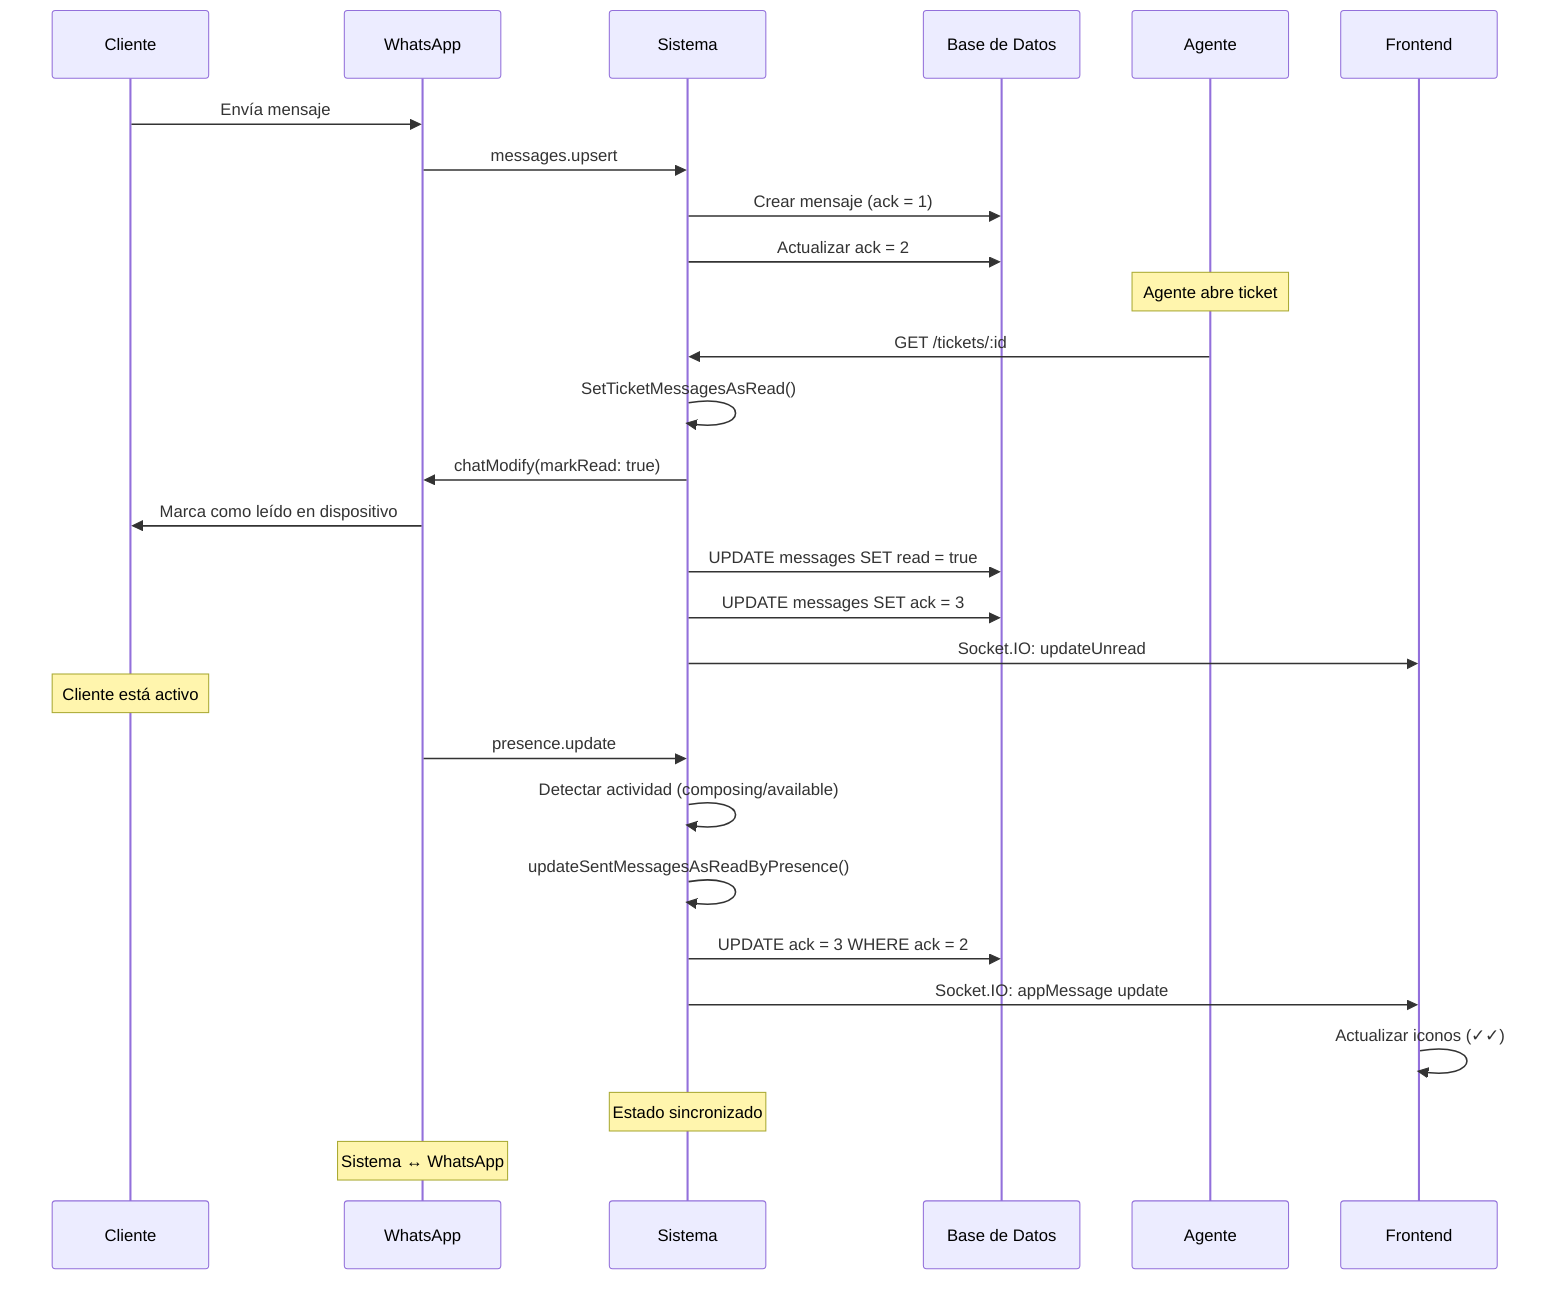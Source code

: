 sequenceDiagram
    participant C as Cliente
    participant W as WhatsApp
    participant S as Sistema
    participant DB as Base de Datos
    participant A as Agente
    participant F as Frontend
    
    C->>W: Envía mensaje
    W->>S: messages.upsert
    S->>DB: Crear mensaje (ack = 1)
    S->>DB: Actualizar ack = 2
    
    Note over A: Agente abre ticket
    A->>S: GET /tickets/:id
    S->>S: SetTicketMessagesAsRead()
    S->>W: chatModify(markRead: true)
    W->>C: Marca como leído en dispositivo
    
    S->>DB: UPDATE messages SET read = true
    S->>DB: UPDATE messages SET ack = 3
    S->>F: Socket.IO: updateUnread
    
    Note over C: Cliente está activo
    W->>S: presence.update
    S->>S: Detectar actividad (composing/available)
    S->>S: updateSentMessagesAsReadByPresence()
    S->>DB: UPDATE ack = 3 WHERE ack = 2
    
    S->>F: Socket.IO: appMessage update
    F->>F: Actualizar iconos (✓✓)
    
    Note over S: Estado sincronizado
    Note over W: Sistema ↔ WhatsApp